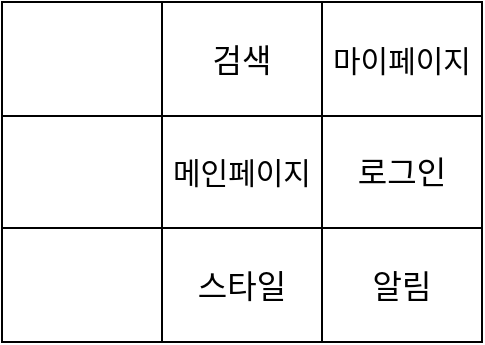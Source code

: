 <mxfile version="21.6.7" type="github">
  <diagram name="페이지-1" id="7c_d_tjCZMxHoC3NEscL">
    <mxGraphModel dx="1157" dy="638" grid="1" gridSize="10" guides="1" tooltips="1" connect="1" arrows="1" fold="1" page="1" pageScale="1" pageWidth="827" pageHeight="1169" math="0" shadow="0">
      <root>
        <mxCell id="0" />
        <mxCell id="1" parent="0" />
        <mxCell id="85y99t0YfQ0S5foXdJk_-1" value="" style="shape=table;startSize=0;container=1;collapsible=0;childLayout=tableLayout;fontSize=16;" vertex="1" parent="1">
          <mxGeometry x="320" y="200" width="240" height="170" as="geometry" />
        </mxCell>
        <mxCell id="85y99t0YfQ0S5foXdJk_-2" value="" style="shape=tableRow;horizontal=0;startSize=0;swimlaneHead=0;swimlaneBody=0;strokeColor=inherit;top=0;left=0;bottom=0;right=0;collapsible=0;dropTarget=0;fillColor=none;points=[[0,0.5],[1,0.5]];portConstraint=eastwest;fontSize=16;" vertex="1" parent="85y99t0YfQ0S5foXdJk_-1">
          <mxGeometry width="240" height="57" as="geometry" />
        </mxCell>
        <mxCell id="85y99t0YfQ0S5foXdJk_-3" value="" style="shape=partialRectangle;html=1;whiteSpace=wrap;connectable=0;strokeColor=inherit;overflow=hidden;fillColor=none;top=0;left=0;bottom=0;right=0;pointerEvents=1;fontSize=16;" vertex="1" parent="85y99t0YfQ0S5foXdJk_-2">
          <mxGeometry width="80" height="57" as="geometry">
            <mxRectangle width="80" height="57" as="alternateBounds" />
          </mxGeometry>
        </mxCell>
        <mxCell id="85y99t0YfQ0S5foXdJk_-4" value="검색" style="shape=partialRectangle;html=1;whiteSpace=wrap;connectable=0;strokeColor=inherit;overflow=hidden;fillColor=none;top=0;left=0;bottom=0;right=0;pointerEvents=1;fontSize=16;" vertex="1" parent="85y99t0YfQ0S5foXdJk_-2">
          <mxGeometry x="80" width="80" height="57" as="geometry">
            <mxRectangle width="80" height="57" as="alternateBounds" />
          </mxGeometry>
        </mxCell>
        <mxCell id="85y99t0YfQ0S5foXdJk_-5" value="&lt;font style=&quot;font-size: 15px;&quot;&gt;마이페이지&lt;/font&gt;" style="shape=partialRectangle;html=1;whiteSpace=wrap;connectable=0;strokeColor=inherit;overflow=hidden;fillColor=none;top=0;left=0;bottom=0;right=0;pointerEvents=1;fontSize=16;" vertex="1" parent="85y99t0YfQ0S5foXdJk_-2">
          <mxGeometry x="160" width="80" height="57" as="geometry">
            <mxRectangle width="80" height="57" as="alternateBounds" />
          </mxGeometry>
        </mxCell>
        <mxCell id="85y99t0YfQ0S5foXdJk_-6" value="" style="shape=tableRow;horizontal=0;startSize=0;swimlaneHead=0;swimlaneBody=0;strokeColor=inherit;top=0;left=0;bottom=0;right=0;collapsible=0;dropTarget=0;fillColor=none;points=[[0,0.5],[1,0.5]];portConstraint=eastwest;fontSize=16;" vertex="1" parent="85y99t0YfQ0S5foXdJk_-1">
          <mxGeometry y="57" width="240" height="56" as="geometry" />
        </mxCell>
        <mxCell id="85y99t0YfQ0S5foXdJk_-7" value="" style="shape=partialRectangle;html=1;whiteSpace=wrap;connectable=0;strokeColor=inherit;overflow=hidden;fillColor=none;top=0;left=0;bottom=0;right=0;pointerEvents=1;fontSize=16;" vertex="1" parent="85y99t0YfQ0S5foXdJk_-6">
          <mxGeometry width="80" height="56" as="geometry">
            <mxRectangle width="80" height="56" as="alternateBounds" />
          </mxGeometry>
        </mxCell>
        <mxCell id="85y99t0YfQ0S5foXdJk_-8" value="&lt;font style=&quot;font-size: 15px;&quot;&gt;메인페이지&lt;/font&gt;" style="shape=partialRectangle;html=1;whiteSpace=wrap;connectable=0;strokeColor=inherit;overflow=hidden;fillColor=none;top=0;left=0;bottom=0;right=0;pointerEvents=1;fontSize=16;" vertex="1" parent="85y99t0YfQ0S5foXdJk_-6">
          <mxGeometry x="80" width="80" height="56" as="geometry">
            <mxRectangle width="80" height="56" as="alternateBounds" />
          </mxGeometry>
        </mxCell>
        <mxCell id="85y99t0YfQ0S5foXdJk_-9" value="로그인" style="shape=partialRectangle;html=1;whiteSpace=wrap;connectable=0;strokeColor=inherit;overflow=hidden;fillColor=none;top=0;left=0;bottom=0;right=0;pointerEvents=1;fontSize=16;" vertex="1" parent="85y99t0YfQ0S5foXdJk_-6">
          <mxGeometry x="160" width="80" height="56" as="geometry">
            <mxRectangle width="80" height="56" as="alternateBounds" />
          </mxGeometry>
        </mxCell>
        <mxCell id="85y99t0YfQ0S5foXdJk_-10" value="" style="shape=tableRow;horizontal=0;startSize=0;swimlaneHead=0;swimlaneBody=0;strokeColor=inherit;top=0;left=0;bottom=0;right=0;collapsible=0;dropTarget=0;fillColor=none;points=[[0,0.5],[1,0.5]];portConstraint=eastwest;fontSize=16;" vertex="1" parent="85y99t0YfQ0S5foXdJk_-1">
          <mxGeometry y="113" width="240" height="57" as="geometry" />
        </mxCell>
        <mxCell id="85y99t0YfQ0S5foXdJk_-11" value="" style="shape=partialRectangle;html=1;whiteSpace=wrap;connectable=0;strokeColor=inherit;overflow=hidden;fillColor=none;top=0;left=0;bottom=0;right=0;pointerEvents=1;fontSize=16;" vertex="1" parent="85y99t0YfQ0S5foXdJk_-10">
          <mxGeometry width="80" height="57" as="geometry">
            <mxRectangle width="80" height="57" as="alternateBounds" />
          </mxGeometry>
        </mxCell>
        <mxCell id="85y99t0YfQ0S5foXdJk_-12" value="스타일" style="shape=partialRectangle;html=1;whiteSpace=wrap;connectable=0;strokeColor=inherit;overflow=hidden;fillColor=none;top=0;left=0;bottom=0;right=0;pointerEvents=1;fontSize=16;" vertex="1" parent="85y99t0YfQ0S5foXdJk_-10">
          <mxGeometry x="80" width="80" height="57" as="geometry">
            <mxRectangle width="80" height="57" as="alternateBounds" />
          </mxGeometry>
        </mxCell>
        <mxCell id="85y99t0YfQ0S5foXdJk_-13" value="알림" style="shape=partialRectangle;html=1;whiteSpace=wrap;connectable=0;strokeColor=inherit;overflow=hidden;fillColor=none;top=0;left=0;bottom=0;right=0;pointerEvents=1;fontSize=16;" vertex="1" parent="85y99t0YfQ0S5foXdJk_-10">
          <mxGeometry x="160" width="80" height="57" as="geometry">
            <mxRectangle width="80" height="57" as="alternateBounds" />
          </mxGeometry>
        </mxCell>
      </root>
    </mxGraphModel>
  </diagram>
</mxfile>
